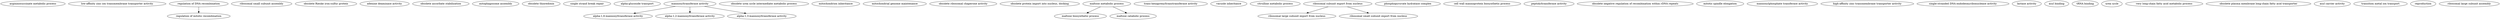 digraph G{
"GO:0000053" [label = "argininosuccinate metabolic process"];
"GO:0000007" [label = "low-affinity zinc ion transmembrane transporter activity"];
"GO:0000018" [label = "regulation of DNA recombination"];
"GO:0000018" -> "GO:0000019";
"GO:0000019" [label = "regulation of mitotic recombination"];
"GO:0000028" [label = "ribosomal small subunit assembly"];
"GO:0000047" [label = "obsolete Rieske iron-sulfur protein"];
"GO:0000034" [label = "adenine deaminase activity"];
"GO:0000044" [label = "obsolete ascorbate stabilization"];
"GO:0000045" [label = "autophagosome assembly"];
"GO:0000008" [label = "obsolete thioredoxin"];
"GO:0000012" [label = "single strand break repair"];
"GO:0000017" [label = "alpha-glucoside transport"];
"GO:0000030" [label = "mannosyltransferase activity"];
"GO:0000030" -> "GO:0000009";
"GO:0000009" [label = "alpha-1,6-mannosyltransferase activity"];
"GO:0000030" -> "GO:0000026";
"GO:0000026" [label = "alpha-1,2-mannosyltransferase activity"];
"GO:0000030" -> "GO:0000033";
"GO:0000033" [label = "alpha-1,3-mannosyltransferase activity"];
"GO:0000051" [label = "obsolete urea cycle intermediate metabolic process"];
"GO:0000001" [label = "mitochondrion inheritance"];
"GO:0000002" [label = "mitochondrial genome maintenance"];
"GO:0000005" [label = "obsolete ribosomal chaperone activity"];
"GO:0000059" [label = "obsolete protein import into nucleus, docking"];
"GO:0000024" [label = "maltose biosynthetic process"];
"GO:0000010" [label = "trans-hexaprenyltranstransferase activity"];
"GO:0000011" [label = "vacuole inheritance"];
"GO:0000052" [label = "citrulline metabolic process"];
"GO:0000055" [label = "ribosomal large subunit export from nucleus"];
"GO:0000015" [label = "phosphopyruvate hydratase complex"];
"GO:0000032" [label = "cell wall mannoprotein biosynthetic process"];
"GO:0000048" [label = "peptidyltransferase activity"];
"GO:0000020" [label = "obsolete negative regulation of recombination within rDNA repeats"];
"GO:0000022" [label = "mitotic spindle elongation"];
"GO:0000023" [label = "maltose metabolic process"];
"GO:0000023" -> "GO:0000025";
"GO:0000025" [label = "maltose catabolic process"];
"GO:0000023" -> "GO:0000024";
"GO:0000031" [label = "mannosylphosphate transferase activity"];
"GO:0000006" [label = "high-affinity zinc transmembrane transporter activity"];
"GO:0000014" [label = "single-stranded DNA endodeoxyribonuclease activity"];
"GO:0000016" [label = "lactase activity"];
"GO:0000054" [label = "ribosomal subunit export from nucleus"];
"GO:0000054" -> "GO:0000056";
"GO:0000056" [label = "ribosomal small subunit export from nucleus"];
"GO:0000054" -> "GO:0000055";
"GO:0000035" [label = "acyl binding"];
"GO:0000049" [label = "tRNA binding"];
"GO:0000050" [label = "urea cycle"];
"GO:0000038" [label = "very long-chain fatty acid metabolic process"];
"GO:0000039" [label = "obsolete plasma membrane long-chain fatty acid transporter"];
"GO:0000036" [label = "acyl carrier activity"];
"GO:0000041" [label = "transition metal ion transport"];
"GO:0000003" [label = "reproduction"];
"GO:0000027" [label = "ribosomal large subunit assembly"];
}
